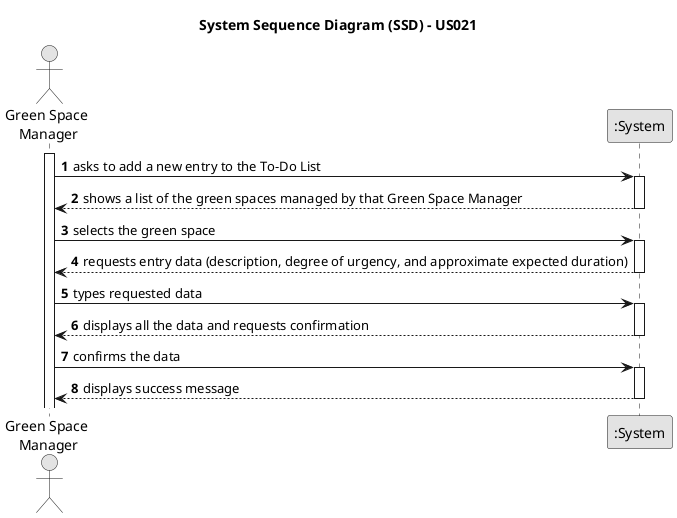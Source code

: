 @startuml
skinparam monochrome true
skinparam packageStyle rectangle
skinparam shadowing false

title System Sequence Diagram (SSD) - US021

autonumber

actor "Green Space\n Manager" as GSM
participant ":System" as System

activate GSM

    GSM -> System : asks to add a new entry to the To-Do List
    activate System

    System --> GSM : shows a list of the green spaces managed by that Green Space Manager
    deactivate System

    GSM -> System : selects the green space
    activate System

    System --> GSM : requests entry data (description, degree of urgency, and approximate expected duration)
    deactivate System

    GSM -> System : types requested data
    activate System

    System --> GSM : displays all the data and requests confirmation
    deactivate System

    GSM -> System : confirms the data
    activate System

    System --> GSM : displays success message
    deactivate System

@enduml
